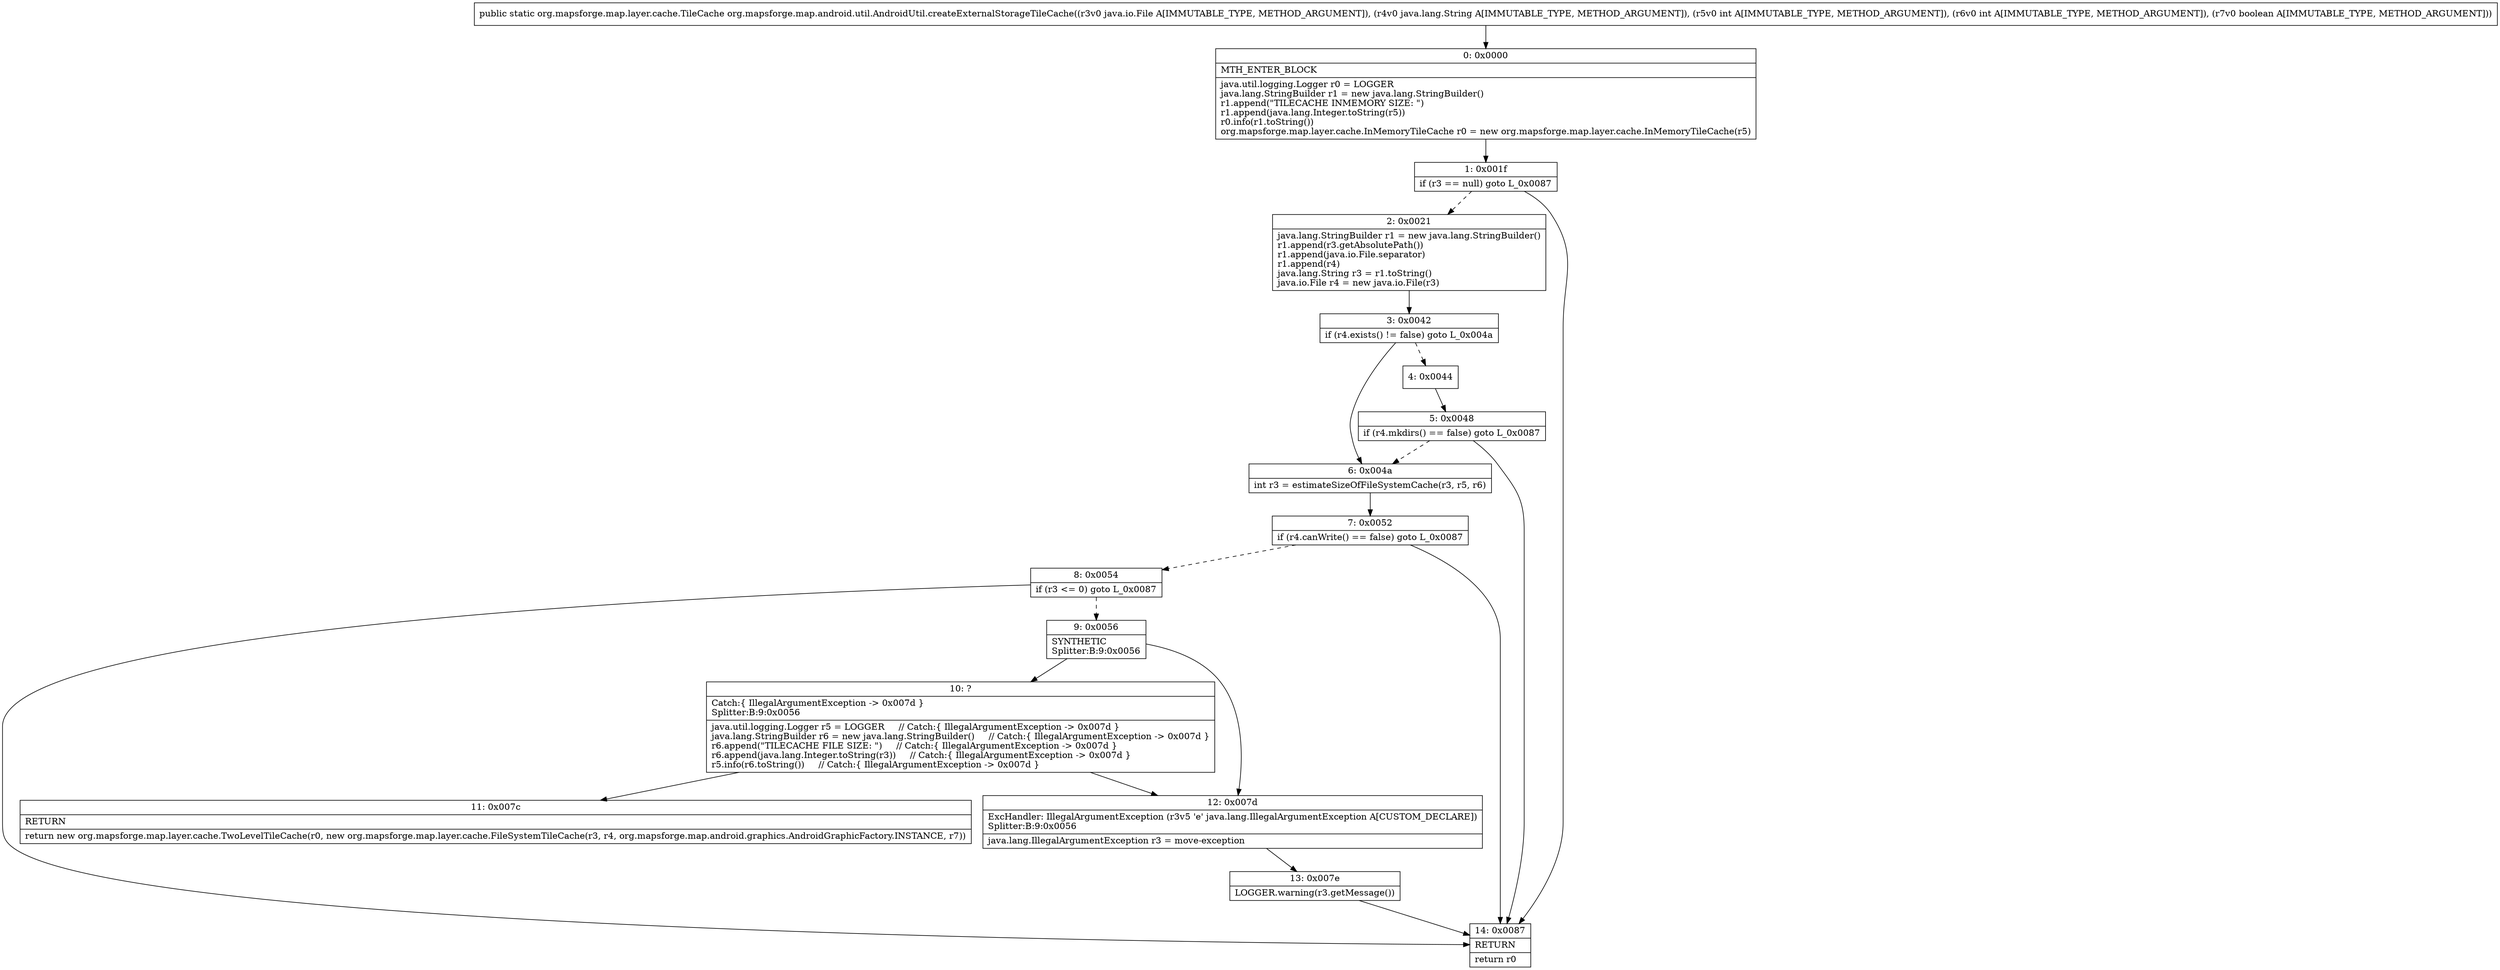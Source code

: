 digraph "CFG fororg.mapsforge.map.android.util.AndroidUtil.createExternalStorageTileCache(Ljava\/io\/File;Ljava\/lang\/String;IIZ)Lorg\/mapsforge\/map\/layer\/cache\/TileCache;" {
Node_0 [shape=record,label="{0\:\ 0x0000|MTH_ENTER_BLOCK\l|java.util.logging.Logger r0 = LOGGER\ljava.lang.StringBuilder r1 = new java.lang.StringBuilder()\lr1.append(\"TILECACHE INMEMORY SIZE: \")\lr1.append(java.lang.Integer.toString(r5))\lr0.info(r1.toString())\lorg.mapsforge.map.layer.cache.InMemoryTileCache r0 = new org.mapsforge.map.layer.cache.InMemoryTileCache(r5)\l}"];
Node_1 [shape=record,label="{1\:\ 0x001f|if (r3 == null) goto L_0x0087\l}"];
Node_2 [shape=record,label="{2\:\ 0x0021|java.lang.StringBuilder r1 = new java.lang.StringBuilder()\lr1.append(r3.getAbsolutePath())\lr1.append(java.io.File.separator)\lr1.append(r4)\ljava.lang.String r3 = r1.toString()\ljava.io.File r4 = new java.io.File(r3)\l}"];
Node_3 [shape=record,label="{3\:\ 0x0042|if (r4.exists() != false) goto L_0x004a\l}"];
Node_4 [shape=record,label="{4\:\ 0x0044}"];
Node_5 [shape=record,label="{5\:\ 0x0048|if (r4.mkdirs() == false) goto L_0x0087\l}"];
Node_6 [shape=record,label="{6\:\ 0x004a|int r3 = estimateSizeOfFileSystemCache(r3, r5, r6)\l}"];
Node_7 [shape=record,label="{7\:\ 0x0052|if (r4.canWrite() == false) goto L_0x0087\l}"];
Node_8 [shape=record,label="{8\:\ 0x0054|if (r3 \<= 0) goto L_0x0087\l}"];
Node_9 [shape=record,label="{9\:\ 0x0056|SYNTHETIC\lSplitter:B:9:0x0056\l}"];
Node_10 [shape=record,label="{10\:\ ?|Catch:\{ IllegalArgumentException \-\> 0x007d \}\lSplitter:B:9:0x0056\l|java.util.logging.Logger r5 = LOGGER     \/\/ Catch:\{ IllegalArgumentException \-\> 0x007d \}\ljava.lang.StringBuilder r6 = new java.lang.StringBuilder()     \/\/ Catch:\{ IllegalArgumentException \-\> 0x007d \}\lr6.append(\"TILECACHE FILE SIZE: \")     \/\/ Catch:\{ IllegalArgumentException \-\> 0x007d \}\lr6.append(java.lang.Integer.toString(r3))     \/\/ Catch:\{ IllegalArgumentException \-\> 0x007d \}\lr5.info(r6.toString())     \/\/ Catch:\{ IllegalArgumentException \-\> 0x007d \}\l}"];
Node_11 [shape=record,label="{11\:\ 0x007c|RETURN\l|return new org.mapsforge.map.layer.cache.TwoLevelTileCache(r0, new org.mapsforge.map.layer.cache.FileSystemTileCache(r3, r4, org.mapsforge.map.android.graphics.AndroidGraphicFactory.INSTANCE, r7))\l}"];
Node_12 [shape=record,label="{12\:\ 0x007d|ExcHandler: IllegalArgumentException (r3v5 'e' java.lang.IllegalArgumentException A[CUSTOM_DECLARE])\lSplitter:B:9:0x0056\l|java.lang.IllegalArgumentException r3 = move\-exception\l}"];
Node_13 [shape=record,label="{13\:\ 0x007e|LOGGER.warning(r3.getMessage())\l}"];
Node_14 [shape=record,label="{14\:\ 0x0087|RETURN\l|return r0\l}"];
MethodNode[shape=record,label="{public static org.mapsforge.map.layer.cache.TileCache org.mapsforge.map.android.util.AndroidUtil.createExternalStorageTileCache((r3v0 java.io.File A[IMMUTABLE_TYPE, METHOD_ARGUMENT]), (r4v0 java.lang.String A[IMMUTABLE_TYPE, METHOD_ARGUMENT]), (r5v0 int A[IMMUTABLE_TYPE, METHOD_ARGUMENT]), (r6v0 int A[IMMUTABLE_TYPE, METHOD_ARGUMENT]), (r7v0 boolean A[IMMUTABLE_TYPE, METHOD_ARGUMENT])) }"];
MethodNode -> Node_0;
Node_0 -> Node_1;
Node_1 -> Node_2[style=dashed];
Node_1 -> Node_14;
Node_2 -> Node_3;
Node_3 -> Node_4[style=dashed];
Node_3 -> Node_6;
Node_4 -> Node_5;
Node_5 -> Node_6[style=dashed];
Node_5 -> Node_14;
Node_6 -> Node_7;
Node_7 -> Node_8[style=dashed];
Node_7 -> Node_14;
Node_8 -> Node_9[style=dashed];
Node_8 -> Node_14;
Node_9 -> Node_10;
Node_9 -> Node_12;
Node_10 -> Node_11;
Node_10 -> Node_12;
Node_12 -> Node_13;
Node_13 -> Node_14;
}

